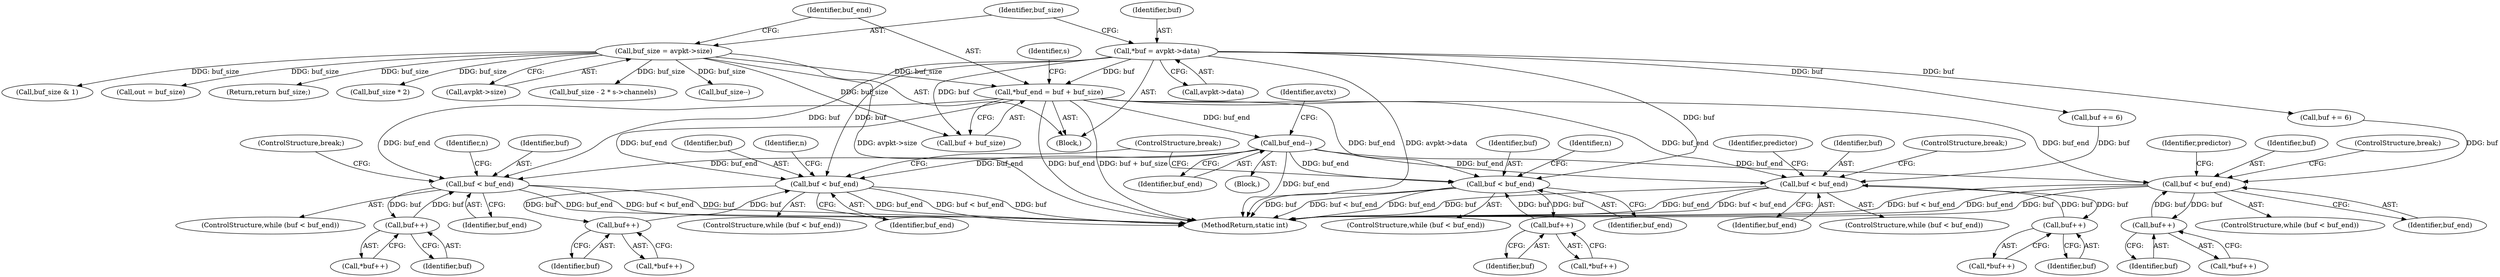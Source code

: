 digraph "0_libav_ce7aee9b733134649a6ce2fa743e51733f33e67e@integer" {
"1000128" [label="(Call,*buf_end = buf + buf_size)"];
"1000116" [label="(Call,*buf = avpkt->data)"];
"1000122" [label="(Call,buf_size = avpkt->size)"];
"1000167" [label="(Call,buf_end--)"];
"1000305" [label="(Call,buf < buf_end)"];
"1000318" [label="(Call,buf++)"];
"1000375" [label="(Call,buf < buf_end)"];
"1000386" [label="(Call,buf++)"];
"1000436" [label="(Call,buf < buf_end)"];
"1000444" [label="(Call,buf++)"];
"1000533" [label="(Call,buf < buf_end)"];
"1000541" [label="(Call,buf++)"];
"1000614" [label="(Call,buf < buf_end)"];
"1000622" [label="(Call,buf++)"];
"1000116" [label="(Call,*buf = avpkt->data)"];
"1000307" [label="(Identifier,buf_end)"];
"1000130" [label="(Call,buf + buf_size)"];
"1000265" [label="(Call,buf += 6)"];
"1000385" [label="(Call,*buf++)"];
"1000542" [label="(Identifier,buf)"];
"1000437" [label="(Identifier,buf)"];
"1000117" [label="(Identifier,buf)"];
"1000443" [label="(Call,*buf++)"];
"1000690" [label="(MethodReturn,static int)"];
"1000539" [label="(Identifier,n)"];
"1000513" [label="(ControlStructure,break;)"];
"1000620" [label="(Identifier,n)"];
"1000340" [label="(Call,buf += 6)"];
"1000114" [label="(Block,)"];
"1000197" [label="(Call,buf_size * 2)"];
"1000435" [label="(ControlStructure,while (buf < buf_end))"];
"1000438" [label="(Identifier,buf_end)"];
"1000167" [label="(Call,buf_end--)"];
"1000375" [label="(Call,buf < buf_end)"];
"1000533" [label="(Call,buf < buf_end)"];
"1000180" [label="(Call,buf_size - 2 * s->channels)"];
"1000616" [label="(Identifier,buf_end)"];
"1000622" [label="(Call,buf++)"];
"1000124" [label="(Call,avpkt->size)"];
"1000311" [label="(Identifier,predictor)"];
"1000118" [label="(Call,avpkt->data)"];
"1000534" [label="(Identifier,buf)"];
"1000319" [label="(Identifier,buf)"];
"1000135" [label="(Identifier,s)"];
"1000387" [label="(Identifier,buf)"];
"1000123" [label="(Identifier,buf_size)"];
"1000129" [label="(Identifier,buf_end)"];
"1000304" [label="(ControlStructure,while (buf < buf_end))"];
"1000376" [label="(Identifier,buf)"];
"1000541" [label="(Call,buf++)"];
"1000623" [label="(Identifier,buf)"];
"1000168" [label="(Identifier,buf_end)"];
"1000318" [label="(Call,buf++)"];
"1000621" [label="(Call,*buf++)"];
"1000406" [label="(ControlStructure,break;)"];
"1000306" [label="(Identifier,buf)"];
"1000675" [label="(ControlStructure,break;)"];
"1000540" [label="(Call,*buf++)"];
"1000128" [label="(Call,*buf_end = buf + buf_size)"];
"1000377" [label="(Identifier,buf_end)"];
"1000165" [label="(Call,buf_size--)"];
"1000172" [label="(Identifier,avctx)"];
"1000161" [label="(Call,buf_size & 1)"];
"1000532" [label="(ControlStructure,while (buf < buf_end))"];
"1000535" [label="(Identifier,buf_end)"];
"1000317" [label="(Call,*buf++)"];
"1000442" [label="(Identifier,n)"];
"1000445" [label="(Identifier,buf)"];
"1000201" [label="(Call,out = buf_size)"];
"1000381" [label="(Identifier,predictor)"];
"1000444" [label="(Call,buf++)"];
"1000122" [label="(Call,buf_size = avpkt->size)"];
"1000164" [label="(Block,)"];
"1000436" [label="(Call,buf < buf_end)"];
"1000613" [label="(ControlStructure,while (buf < buf_end))"];
"1000338" [label="(ControlStructure,break;)"];
"1000688" [label="(Return,return buf_size;)"];
"1000386" [label="(Call,buf++)"];
"1000374" [label="(ControlStructure,while (buf < buf_end))"];
"1000305" [label="(Call,buf < buf_end)"];
"1000614" [label="(Call,buf < buf_end)"];
"1000615" [label="(Identifier,buf)"];
"1000128" -> "1000114"  [label="AST: "];
"1000128" -> "1000130"  [label="CFG: "];
"1000129" -> "1000128"  [label="AST: "];
"1000130" -> "1000128"  [label="AST: "];
"1000135" -> "1000128"  [label="CFG: "];
"1000128" -> "1000690"  [label="DDG: buf + buf_size"];
"1000128" -> "1000690"  [label="DDG: buf_end"];
"1000116" -> "1000128"  [label="DDG: buf"];
"1000122" -> "1000128"  [label="DDG: buf_size"];
"1000128" -> "1000167"  [label="DDG: buf_end"];
"1000128" -> "1000305"  [label="DDG: buf_end"];
"1000128" -> "1000375"  [label="DDG: buf_end"];
"1000128" -> "1000436"  [label="DDG: buf_end"];
"1000128" -> "1000533"  [label="DDG: buf_end"];
"1000128" -> "1000614"  [label="DDG: buf_end"];
"1000116" -> "1000114"  [label="AST: "];
"1000116" -> "1000118"  [label="CFG: "];
"1000117" -> "1000116"  [label="AST: "];
"1000118" -> "1000116"  [label="AST: "];
"1000123" -> "1000116"  [label="CFG: "];
"1000116" -> "1000690"  [label="DDG: avpkt->data"];
"1000116" -> "1000130"  [label="DDG: buf"];
"1000116" -> "1000265"  [label="DDG: buf"];
"1000116" -> "1000340"  [label="DDG: buf"];
"1000116" -> "1000436"  [label="DDG: buf"];
"1000116" -> "1000533"  [label="DDG: buf"];
"1000116" -> "1000614"  [label="DDG: buf"];
"1000122" -> "1000114"  [label="AST: "];
"1000122" -> "1000124"  [label="CFG: "];
"1000123" -> "1000122"  [label="AST: "];
"1000124" -> "1000122"  [label="AST: "];
"1000129" -> "1000122"  [label="CFG: "];
"1000122" -> "1000690"  [label="DDG: avpkt->size"];
"1000122" -> "1000130"  [label="DDG: buf_size"];
"1000122" -> "1000161"  [label="DDG: buf_size"];
"1000122" -> "1000165"  [label="DDG: buf_size"];
"1000122" -> "1000180"  [label="DDG: buf_size"];
"1000122" -> "1000197"  [label="DDG: buf_size"];
"1000122" -> "1000201"  [label="DDG: buf_size"];
"1000122" -> "1000688"  [label="DDG: buf_size"];
"1000167" -> "1000164"  [label="AST: "];
"1000167" -> "1000168"  [label="CFG: "];
"1000168" -> "1000167"  [label="AST: "];
"1000172" -> "1000167"  [label="CFG: "];
"1000167" -> "1000690"  [label="DDG: buf_end"];
"1000167" -> "1000305"  [label="DDG: buf_end"];
"1000167" -> "1000375"  [label="DDG: buf_end"];
"1000167" -> "1000436"  [label="DDG: buf_end"];
"1000167" -> "1000533"  [label="DDG: buf_end"];
"1000167" -> "1000614"  [label="DDG: buf_end"];
"1000305" -> "1000304"  [label="AST: "];
"1000305" -> "1000307"  [label="CFG: "];
"1000306" -> "1000305"  [label="AST: "];
"1000307" -> "1000305"  [label="AST: "];
"1000311" -> "1000305"  [label="CFG: "];
"1000338" -> "1000305"  [label="CFG: "];
"1000305" -> "1000690"  [label="DDG: buf < buf_end"];
"1000305" -> "1000690"  [label="DDG: buf_end"];
"1000305" -> "1000690"  [label="DDG: buf"];
"1000318" -> "1000305"  [label="DDG: buf"];
"1000265" -> "1000305"  [label="DDG: buf"];
"1000305" -> "1000318"  [label="DDG: buf"];
"1000318" -> "1000317"  [label="AST: "];
"1000318" -> "1000319"  [label="CFG: "];
"1000319" -> "1000318"  [label="AST: "];
"1000317" -> "1000318"  [label="CFG: "];
"1000375" -> "1000374"  [label="AST: "];
"1000375" -> "1000377"  [label="CFG: "];
"1000376" -> "1000375"  [label="AST: "];
"1000377" -> "1000375"  [label="AST: "];
"1000381" -> "1000375"  [label="CFG: "];
"1000406" -> "1000375"  [label="CFG: "];
"1000375" -> "1000690"  [label="DDG: buf"];
"1000375" -> "1000690"  [label="DDG: buf_end"];
"1000375" -> "1000690"  [label="DDG: buf < buf_end"];
"1000386" -> "1000375"  [label="DDG: buf"];
"1000340" -> "1000375"  [label="DDG: buf"];
"1000375" -> "1000386"  [label="DDG: buf"];
"1000386" -> "1000385"  [label="AST: "];
"1000386" -> "1000387"  [label="CFG: "];
"1000387" -> "1000386"  [label="AST: "];
"1000385" -> "1000386"  [label="CFG: "];
"1000436" -> "1000435"  [label="AST: "];
"1000436" -> "1000438"  [label="CFG: "];
"1000437" -> "1000436"  [label="AST: "];
"1000438" -> "1000436"  [label="AST: "];
"1000442" -> "1000436"  [label="CFG: "];
"1000513" -> "1000436"  [label="CFG: "];
"1000436" -> "1000690"  [label="DDG: buf < buf_end"];
"1000436" -> "1000690"  [label="DDG: buf"];
"1000436" -> "1000690"  [label="DDG: buf_end"];
"1000444" -> "1000436"  [label="DDG: buf"];
"1000436" -> "1000444"  [label="DDG: buf"];
"1000444" -> "1000443"  [label="AST: "];
"1000444" -> "1000445"  [label="CFG: "];
"1000445" -> "1000444"  [label="AST: "];
"1000443" -> "1000444"  [label="CFG: "];
"1000533" -> "1000532"  [label="AST: "];
"1000533" -> "1000535"  [label="CFG: "];
"1000534" -> "1000533"  [label="AST: "];
"1000535" -> "1000533"  [label="AST: "];
"1000539" -> "1000533"  [label="CFG: "];
"1000675" -> "1000533"  [label="CFG: "];
"1000533" -> "1000690"  [label="DDG: buf < buf_end"];
"1000533" -> "1000690"  [label="DDG: buf"];
"1000533" -> "1000690"  [label="DDG: buf_end"];
"1000541" -> "1000533"  [label="DDG: buf"];
"1000533" -> "1000541"  [label="DDG: buf"];
"1000541" -> "1000540"  [label="AST: "];
"1000541" -> "1000542"  [label="CFG: "];
"1000542" -> "1000541"  [label="AST: "];
"1000540" -> "1000541"  [label="CFG: "];
"1000614" -> "1000613"  [label="AST: "];
"1000614" -> "1000616"  [label="CFG: "];
"1000615" -> "1000614"  [label="AST: "];
"1000616" -> "1000614"  [label="AST: "];
"1000620" -> "1000614"  [label="CFG: "];
"1000675" -> "1000614"  [label="CFG: "];
"1000614" -> "1000690"  [label="DDG: buf < buf_end"];
"1000614" -> "1000690"  [label="DDG: buf_end"];
"1000614" -> "1000690"  [label="DDG: buf"];
"1000622" -> "1000614"  [label="DDG: buf"];
"1000614" -> "1000622"  [label="DDG: buf"];
"1000622" -> "1000621"  [label="AST: "];
"1000622" -> "1000623"  [label="CFG: "];
"1000623" -> "1000622"  [label="AST: "];
"1000621" -> "1000622"  [label="CFG: "];
}
